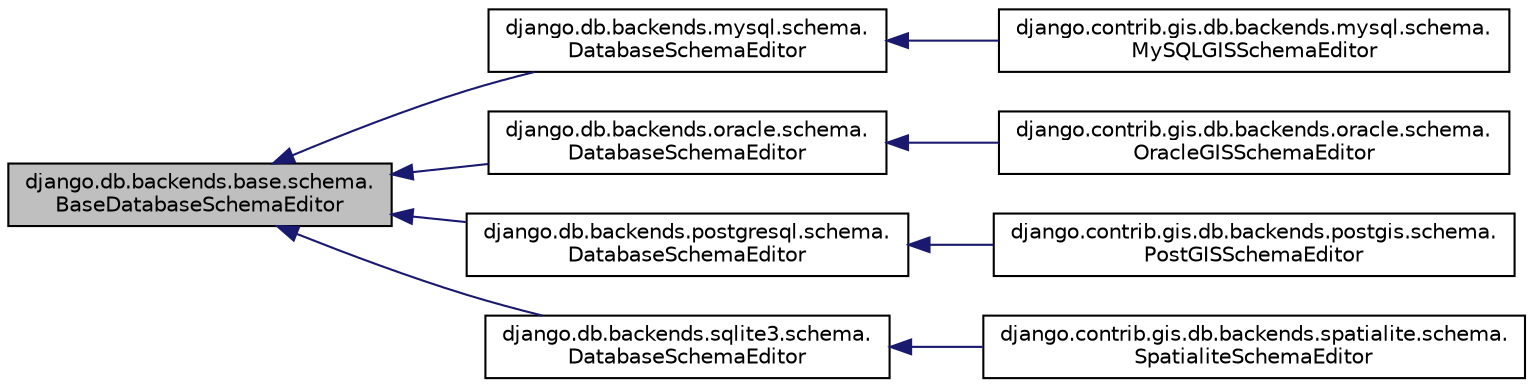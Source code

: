 digraph "django.db.backends.base.schema.BaseDatabaseSchemaEditor"
{
 // LATEX_PDF_SIZE
  edge [fontname="Helvetica",fontsize="10",labelfontname="Helvetica",labelfontsize="10"];
  node [fontname="Helvetica",fontsize="10",shape=record];
  rankdir="LR";
  Node1 [label="django.db.backends.base.schema.\lBaseDatabaseSchemaEditor",height=0.2,width=0.4,color="black", fillcolor="grey75", style="filled", fontcolor="black",tooltip=" "];
  Node1 -> Node2 [dir="back",color="midnightblue",fontsize="10",style="solid"];
  Node2 [label="django.db.backends.mysql.schema.\lDatabaseSchemaEditor",height=0.2,width=0.4,color="black", fillcolor="white", style="filled",URL="$classdjango_1_1db_1_1backends_1_1mysql_1_1schema_1_1_database_schema_editor.html",tooltip=" "];
  Node2 -> Node3 [dir="back",color="midnightblue",fontsize="10",style="solid"];
  Node3 [label="django.contrib.gis.db.backends.mysql.schema.\lMySQLGISSchemaEditor",height=0.2,width=0.4,color="black", fillcolor="white", style="filled",URL="$classdjango_1_1contrib_1_1gis_1_1db_1_1backends_1_1mysql_1_1schema_1_1_my_s_q_l_g_i_s_schema_editor.html",tooltip=" "];
  Node1 -> Node4 [dir="back",color="midnightblue",fontsize="10",style="solid"];
  Node4 [label="django.db.backends.oracle.schema.\lDatabaseSchemaEditor",height=0.2,width=0.4,color="black", fillcolor="white", style="filled",URL="$classdjango_1_1db_1_1backends_1_1oracle_1_1schema_1_1_database_schema_editor.html",tooltip=" "];
  Node4 -> Node5 [dir="back",color="midnightblue",fontsize="10",style="solid"];
  Node5 [label="django.contrib.gis.db.backends.oracle.schema.\lOracleGISSchemaEditor",height=0.2,width=0.4,color="black", fillcolor="white", style="filled",URL="$classdjango_1_1contrib_1_1gis_1_1db_1_1backends_1_1oracle_1_1schema_1_1_oracle_g_i_s_schema_editor.html",tooltip=" "];
  Node1 -> Node6 [dir="back",color="midnightblue",fontsize="10",style="solid"];
  Node6 [label="django.db.backends.postgresql.schema.\lDatabaseSchemaEditor",height=0.2,width=0.4,color="black", fillcolor="white", style="filled",URL="$classdjango_1_1db_1_1backends_1_1postgresql_1_1schema_1_1_database_schema_editor.html",tooltip=" "];
  Node6 -> Node7 [dir="back",color="midnightblue",fontsize="10",style="solid"];
  Node7 [label="django.contrib.gis.db.backends.postgis.schema.\lPostGISSchemaEditor",height=0.2,width=0.4,color="black", fillcolor="white", style="filled",URL="$classdjango_1_1contrib_1_1gis_1_1db_1_1backends_1_1postgis_1_1schema_1_1_post_g_i_s_schema_editor.html",tooltip=" "];
  Node1 -> Node8 [dir="back",color="midnightblue",fontsize="10",style="solid"];
  Node8 [label="django.db.backends.sqlite3.schema.\lDatabaseSchemaEditor",height=0.2,width=0.4,color="black", fillcolor="white", style="filled",URL="$classdjango_1_1db_1_1backends_1_1sqlite3_1_1schema_1_1_database_schema_editor.html",tooltip=" "];
  Node8 -> Node9 [dir="back",color="midnightblue",fontsize="10",style="solid"];
  Node9 [label="django.contrib.gis.db.backends.spatialite.schema.\lSpatialiteSchemaEditor",height=0.2,width=0.4,color="black", fillcolor="white", style="filled",URL="$classdjango_1_1contrib_1_1gis_1_1db_1_1backends_1_1spatialite_1_1schema_1_1_spatialite_schema_editor.html",tooltip=" "];
}

